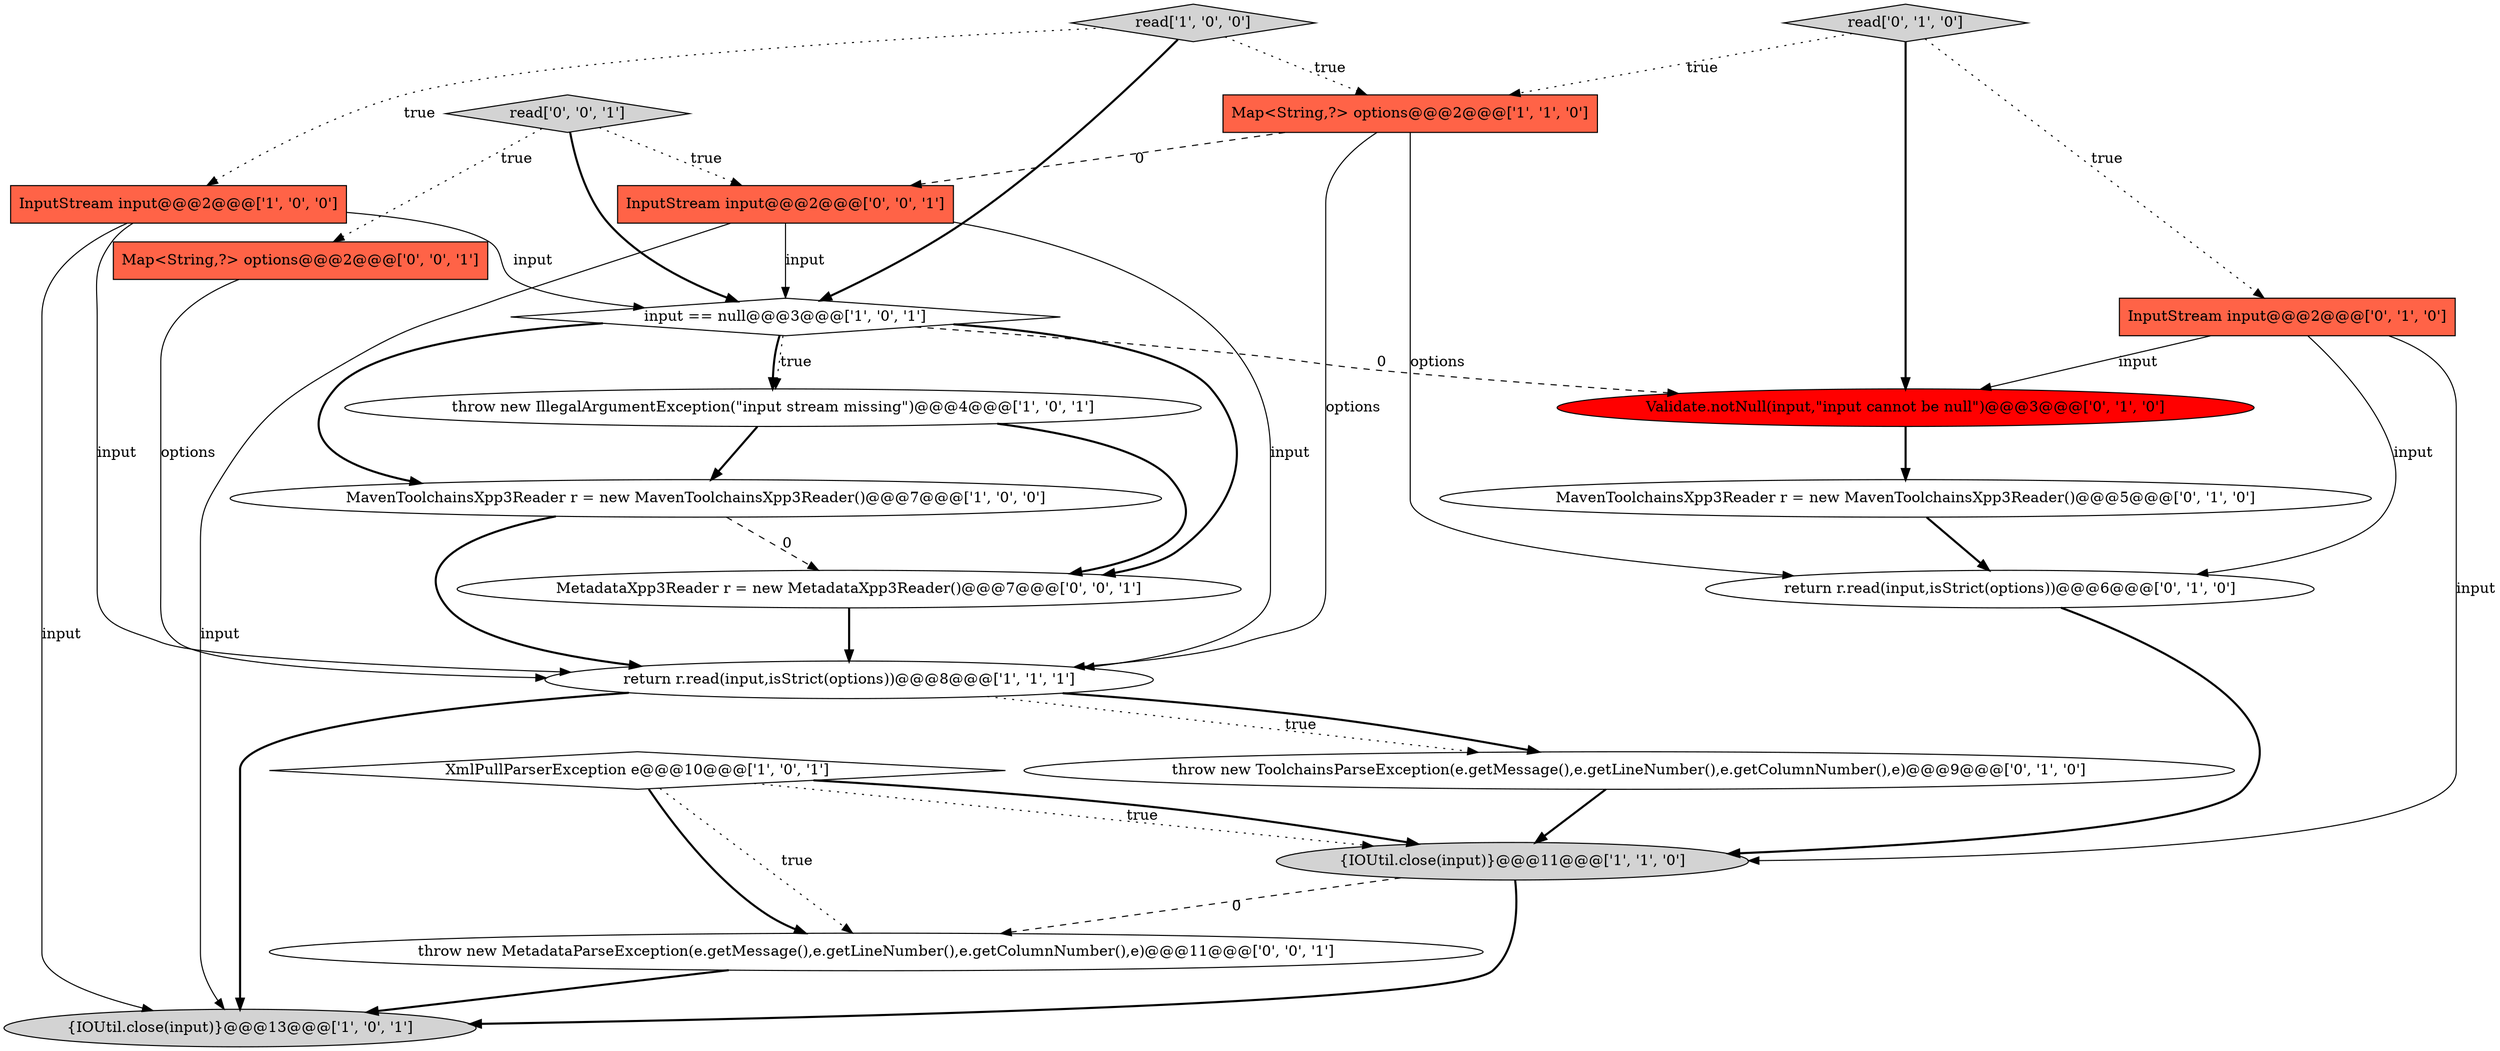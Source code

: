 digraph {
15 [style = filled, label = "read['0', '1', '0']", fillcolor = lightgray, shape = diamond image = "AAA0AAABBB2BBB"];
9 [style = filled, label = "{IOUtil.close(input)}@@@13@@@['1', '0', '1']", fillcolor = lightgray, shape = ellipse image = "AAA0AAABBB1BBB"];
11 [style = filled, label = "InputStream input@@@2@@@['0', '1', '0']", fillcolor = tomato, shape = box image = "AAA0AAABBB2BBB"];
20 [style = filled, label = "throw new MetadataParseException(e.getMessage(),e.getLineNumber(),e.getColumnNumber(),e)@@@11@@@['0', '0', '1']", fillcolor = white, shape = ellipse image = "AAA0AAABBB3BBB"];
2 [style = filled, label = "input == null@@@3@@@['1', '0', '1']", fillcolor = white, shape = diamond image = "AAA0AAABBB1BBB"];
13 [style = filled, label = "throw new ToolchainsParseException(e.getMessage(),e.getLineNumber(),e.getColumnNumber(),e)@@@9@@@['0', '1', '0']", fillcolor = white, shape = ellipse image = "AAA0AAABBB2BBB"];
1 [style = filled, label = "InputStream input@@@2@@@['1', '0', '0']", fillcolor = tomato, shape = box image = "AAA0AAABBB1BBB"];
0 [style = filled, label = "read['1', '0', '0']", fillcolor = lightgray, shape = diamond image = "AAA0AAABBB1BBB"];
6 [style = filled, label = "{IOUtil.close(input)}@@@11@@@['1', '1', '0']", fillcolor = lightgray, shape = ellipse image = "AAA0AAABBB1BBB"];
4 [style = filled, label = "MavenToolchainsXpp3Reader r = new MavenToolchainsXpp3Reader()@@@7@@@['1', '0', '0']", fillcolor = white, shape = ellipse image = "AAA0AAABBB1BBB"];
12 [style = filled, label = "return r.read(input,isStrict(options))@@@6@@@['0', '1', '0']", fillcolor = white, shape = ellipse image = "AAA0AAABBB2BBB"];
5 [style = filled, label = "XmlPullParserException e@@@10@@@['1', '0', '1']", fillcolor = white, shape = diamond image = "AAA0AAABBB1BBB"];
14 [style = filled, label = "Validate.notNull(input,\"input cannot be null\")@@@3@@@['0', '1', '0']", fillcolor = red, shape = ellipse image = "AAA1AAABBB2BBB"];
8 [style = filled, label = "return r.read(input,isStrict(options))@@@8@@@['1', '1', '1']", fillcolor = white, shape = ellipse image = "AAA0AAABBB1BBB"];
18 [style = filled, label = "InputStream input@@@2@@@['0', '0', '1']", fillcolor = tomato, shape = box image = "AAA0AAABBB3BBB"];
3 [style = filled, label = "throw new IllegalArgumentException(\"input stream missing\")@@@4@@@['1', '0', '1']", fillcolor = white, shape = ellipse image = "AAA0AAABBB1BBB"];
19 [style = filled, label = "MetadataXpp3Reader r = new MetadataXpp3Reader()@@@7@@@['0', '0', '1']", fillcolor = white, shape = ellipse image = "AAA0AAABBB3BBB"];
17 [style = filled, label = "read['0', '0', '1']", fillcolor = lightgray, shape = diamond image = "AAA0AAABBB3BBB"];
16 [style = filled, label = "Map<String,?> options@@@2@@@['0', '0', '1']", fillcolor = tomato, shape = box image = "AAA0AAABBB3BBB"];
10 [style = filled, label = "MavenToolchainsXpp3Reader r = new MavenToolchainsXpp3Reader()@@@5@@@['0', '1', '0']", fillcolor = white, shape = ellipse image = "AAA0AAABBB2BBB"];
7 [style = filled, label = "Map<String,?> options@@@2@@@['1', '1', '0']", fillcolor = tomato, shape = box image = "AAA0AAABBB1BBB"];
2->3 [style = dotted, label="true"];
1->9 [style = solid, label="input"];
2->19 [style = bold, label=""];
7->18 [style = dashed, label="0"];
15->14 [style = bold, label=""];
17->18 [style = dotted, label="true"];
5->20 [style = bold, label=""];
20->9 [style = bold, label=""];
6->20 [style = dashed, label="0"];
11->14 [style = solid, label="input"];
2->3 [style = bold, label=""];
0->2 [style = bold, label=""];
5->6 [style = dotted, label="true"];
14->10 [style = bold, label=""];
16->8 [style = solid, label="options"];
15->7 [style = dotted, label="true"];
11->6 [style = solid, label="input"];
12->6 [style = bold, label=""];
2->4 [style = bold, label=""];
3->4 [style = bold, label=""];
19->8 [style = bold, label=""];
17->16 [style = dotted, label="true"];
1->8 [style = solid, label="input"];
18->9 [style = solid, label="input"];
18->2 [style = solid, label="input"];
5->6 [style = bold, label=""];
11->12 [style = solid, label="input"];
3->19 [style = bold, label=""];
17->2 [style = bold, label=""];
2->14 [style = dashed, label="0"];
10->12 [style = bold, label=""];
15->11 [style = dotted, label="true"];
8->9 [style = bold, label=""];
5->20 [style = dotted, label="true"];
4->8 [style = bold, label=""];
4->19 [style = dashed, label="0"];
7->8 [style = solid, label="options"];
8->13 [style = dotted, label="true"];
7->12 [style = solid, label="options"];
13->6 [style = bold, label=""];
6->9 [style = bold, label=""];
1->2 [style = solid, label="input"];
18->8 [style = solid, label="input"];
8->13 [style = bold, label=""];
0->7 [style = dotted, label="true"];
0->1 [style = dotted, label="true"];
}
